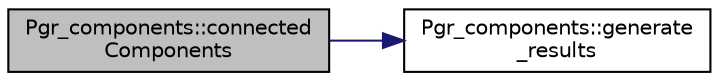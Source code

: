 digraph "Pgr_components::connectedComponents"
{
  edge [fontname="Helvetica",fontsize="10",labelfontname="Helvetica",labelfontsize="10"];
  node [fontname="Helvetica",fontsize="10",shape=record];
  rankdir="LR";
  Node19 [label="Pgr_components::connected\lComponents",height=0.2,width=0.4,color="black", fillcolor="grey75", style="filled", fontcolor="black"];
  Node19 -> Node20 [color="midnightblue",fontsize="10",style="solid",fontname="Helvetica"];
  Node20 [label="Pgr_components::generate\l_results",height=0.2,width=0.4,color="black", fillcolor="white", style="filled",URL="$classPgr__components.html#a5f2fd2f6b4c08ef17f3b3df713874723",tooltip="Generate Results, Vertex Version. "];
}
